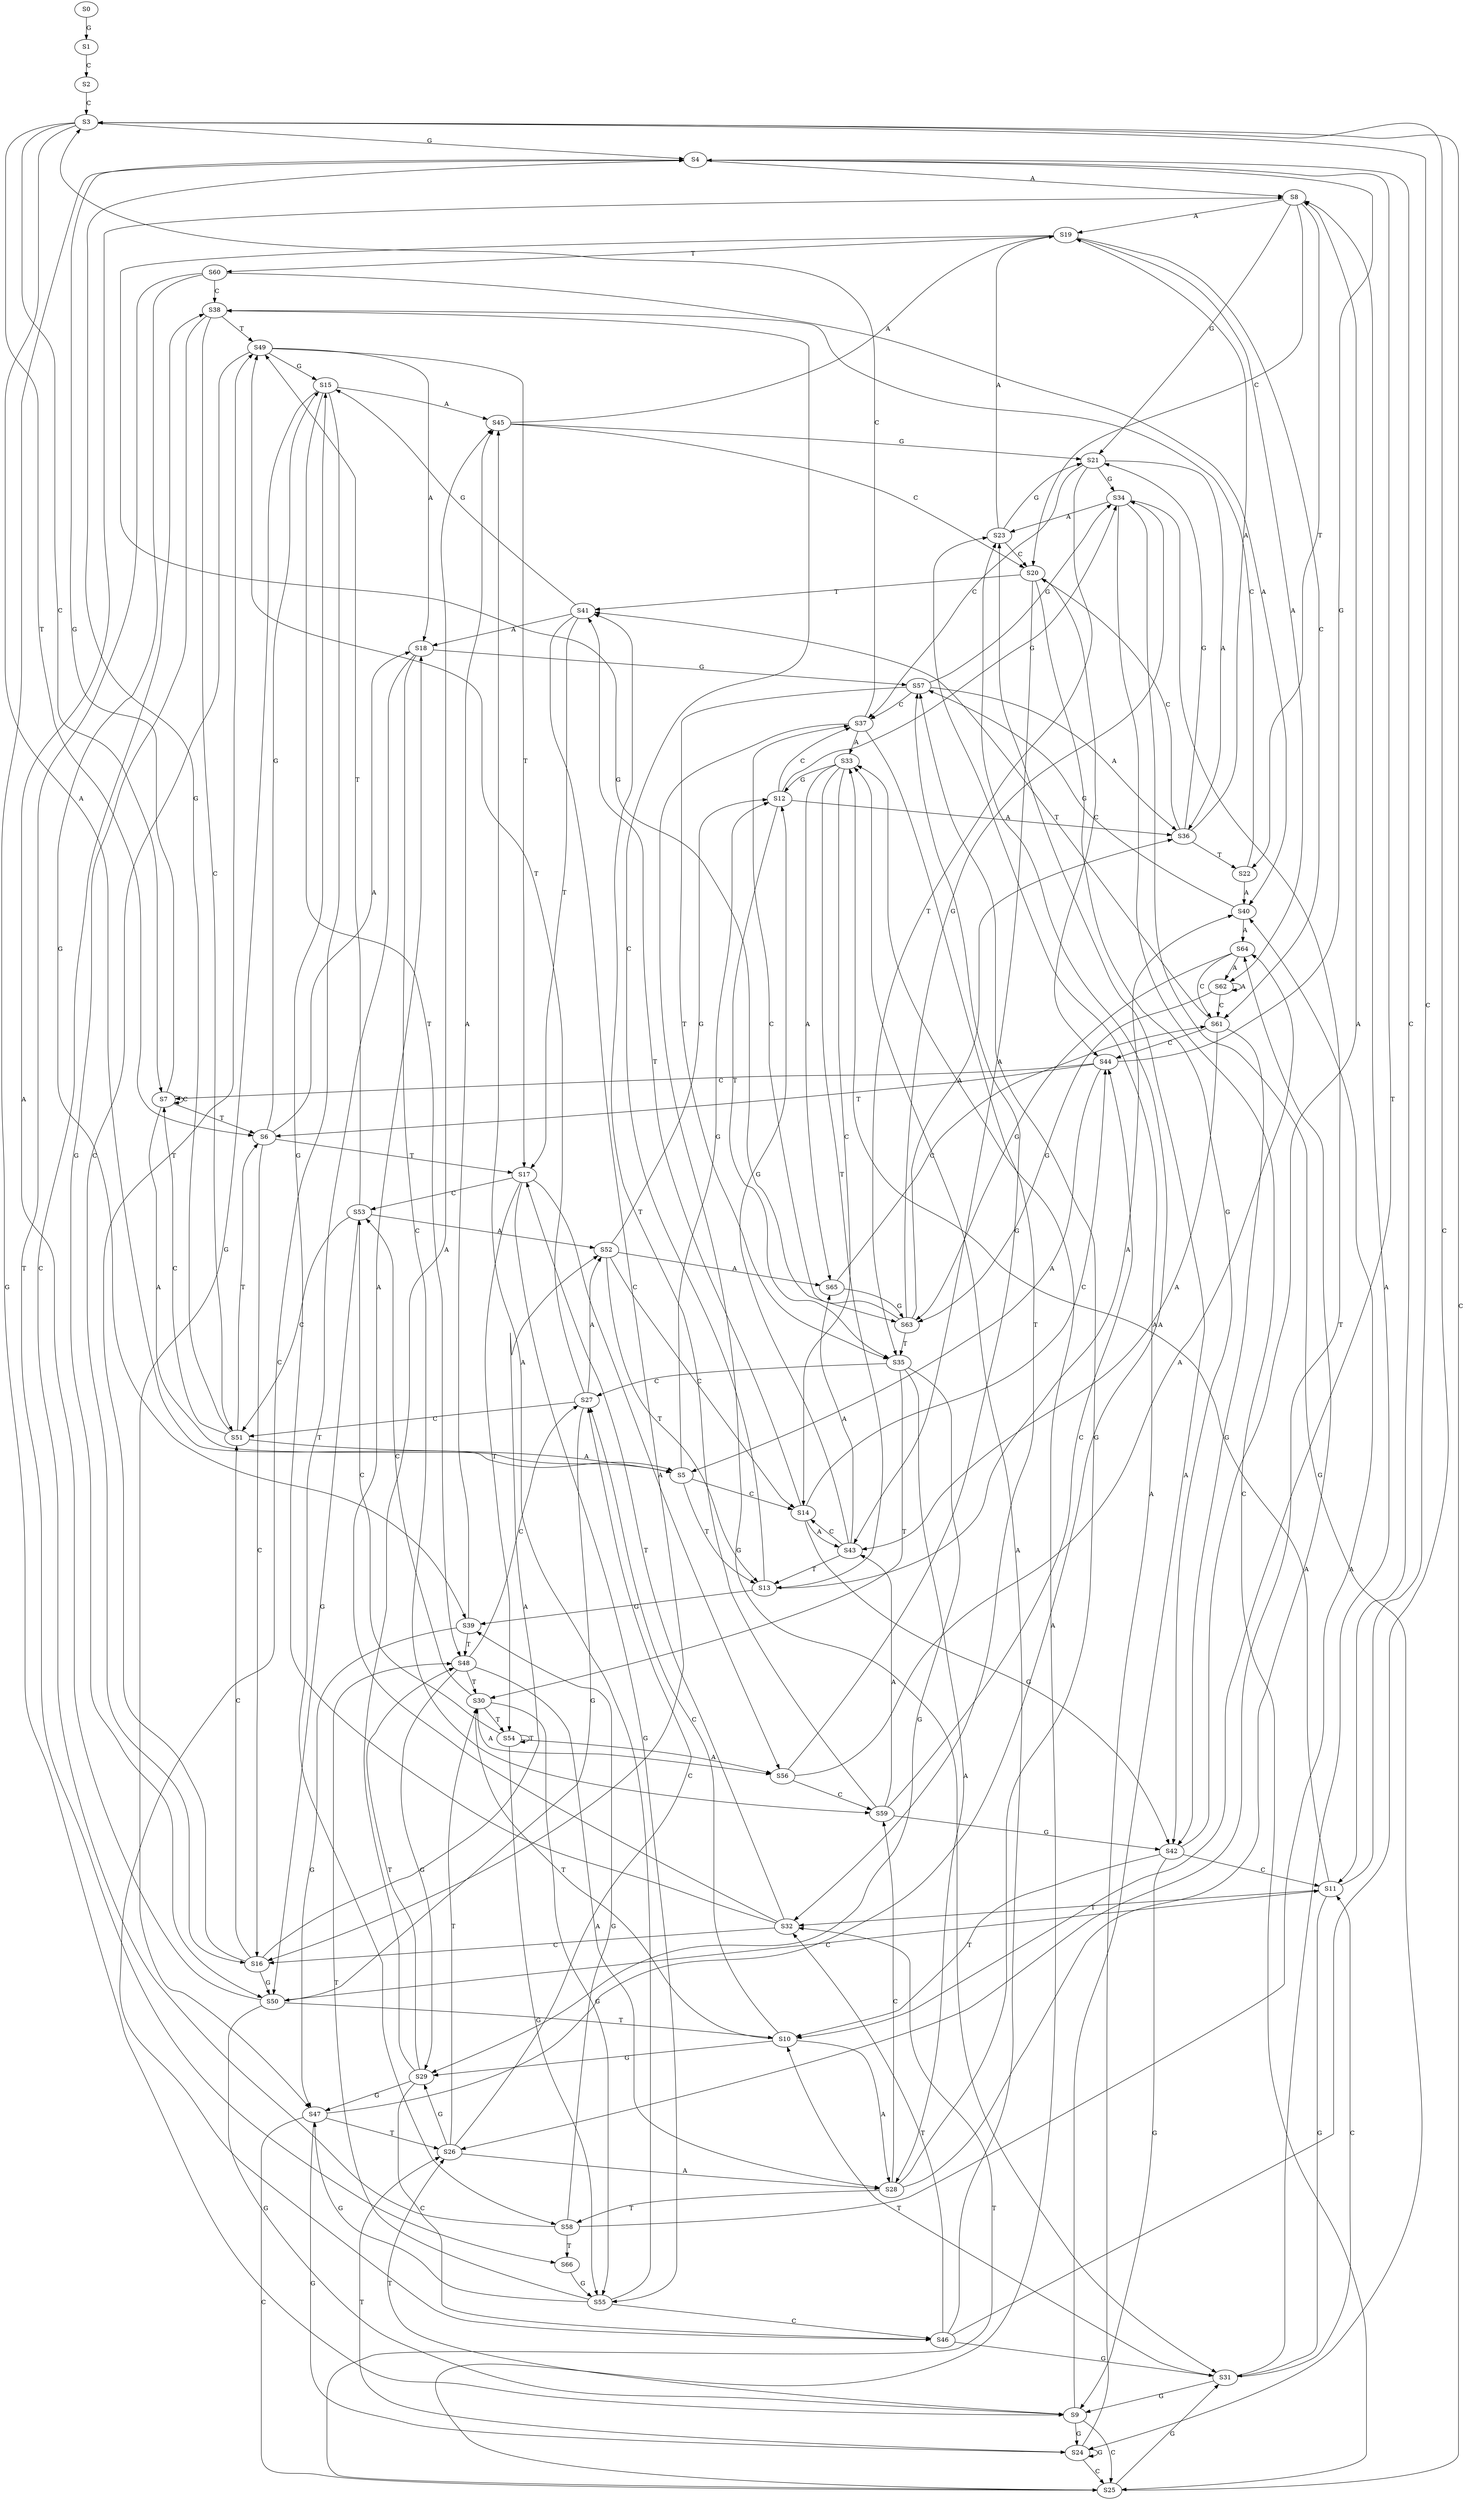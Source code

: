 strict digraph  {
	S0 -> S1 [ label = G ];
	S1 -> S2 [ label = C ];
	S2 -> S3 [ label = C ];
	S3 -> S4 [ label = G ];
	S3 -> S5 [ label = A ];
	S3 -> S6 [ label = T ];
	S3 -> S7 [ label = C ];
	S4 -> S8 [ label = A ];
	S4 -> S9 [ label = G ];
	S4 -> S10 [ label = T ];
	S4 -> S11 [ label = C ];
	S5 -> S12 [ label = G ];
	S5 -> S13 [ label = T ];
	S5 -> S14 [ label = C ];
	S6 -> S15 [ label = G ];
	S6 -> S16 [ label = C ];
	S6 -> S17 [ label = T ];
	S6 -> S18 [ label = A ];
	S7 -> S4 [ label = G ];
	S7 -> S7 [ label = C ];
	S7 -> S5 [ label = A ];
	S7 -> S6 [ label = T ];
	S8 -> S19 [ label = A ];
	S8 -> S20 [ label = C ];
	S8 -> S21 [ label = G ];
	S8 -> S22 [ label = T ];
	S9 -> S23 [ label = A ];
	S9 -> S24 [ label = G ];
	S9 -> S25 [ label = C ];
	S9 -> S26 [ label = T ];
	S10 -> S27 [ label = C ];
	S10 -> S28 [ label = A ];
	S10 -> S29 [ label = G ];
	S10 -> S30 [ label = T ];
	S11 -> S31 [ label = G ];
	S11 -> S32 [ label = T ];
	S11 -> S3 [ label = C ];
	S11 -> S33 [ label = A ];
	S12 -> S34 [ label = G ];
	S12 -> S35 [ label = T ];
	S12 -> S36 [ label = A ];
	S12 -> S37 [ label = C ];
	S13 -> S38 [ label = C ];
	S13 -> S39 [ label = G ];
	S13 -> S40 [ label = A ];
	S14 -> S41 [ label = T ];
	S14 -> S42 [ label = G ];
	S14 -> S43 [ label = A ];
	S14 -> S44 [ label = C ];
	S15 -> S45 [ label = A ];
	S15 -> S46 [ label = C ];
	S15 -> S47 [ label = G ];
	S15 -> S48 [ label = T ];
	S16 -> S49 [ label = T ];
	S16 -> S50 [ label = G ];
	S16 -> S51 [ label = C ];
	S16 -> S52 [ label = A ];
	S17 -> S53 [ label = C ];
	S17 -> S54 [ label = T ];
	S17 -> S55 [ label = G ];
	S17 -> S56 [ label = A ];
	S18 -> S57 [ label = G ];
	S18 -> S58 [ label = T ];
	S18 -> S59 [ label = C ];
	S19 -> S60 [ label = T ];
	S19 -> S61 [ label = C ];
	S19 -> S62 [ label = A ];
	S19 -> S63 [ label = G ];
	S20 -> S41 [ label = T ];
	S20 -> S42 [ label = G ];
	S20 -> S44 [ label = C ];
	S20 -> S43 [ label = A ];
	S21 -> S35 [ label = T ];
	S21 -> S34 [ label = G ];
	S21 -> S36 [ label = A ];
	S21 -> S37 [ label = C ];
	S22 -> S40 [ label = A ];
	S22 -> S38 [ label = C ];
	S23 -> S19 [ label = A ];
	S23 -> S21 [ label = G ];
	S23 -> S20 [ label = C ];
	S24 -> S26 [ label = T ];
	S24 -> S25 [ label = C ];
	S24 -> S24 [ label = G ];
	S24 -> S23 [ label = A ];
	S25 -> S32 [ label = T ];
	S25 -> S3 [ label = C ];
	S25 -> S33 [ label = A ];
	S25 -> S31 [ label = G ];
	S26 -> S28 [ label = A ];
	S26 -> S27 [ label = C ];
	S26 -> S29 [ label = G ];
	S26 -> S30 [ label = T ];
	S27 -> S49 [ label = T ];
	S27 -> S50 [ label = G ];
	S27 -> S52 [ label = A ];
	S27 -> S51 [ label = C ];
	S28 -> S58 [ label = T ];
	S28 -> S57 [ label = G ];
	S28 -> S64 [ label = A ];
	S28 -> S59 [ label = C ];
	S29 -> S48 [ label = T ];
	S29 -> S47 [ label = G ];
	S29 -> S45 [ label = A ];
	S29 -> S46 [ label = C ];
	S30 -> S53 [ label = C ];
	S30 -> S55 [ label = G ];
	S30 -> S56 [ label = A ];
	S30 -> S54 [ label = T ];
	S31 -> S9 [ label = G ];
	S31 -> S8 [ label = A ];
	S31 -> S10 [ label = T ];
	S31 -> S11 [ label = C ];
	S32 -> S18 [ label = A ];
	S32 -> S16 [ label = C ];
	S32 -> S17 [ label = T ];
	S32 -> S15 [ label = G ];
	S33 -> S12 [ label = G ];
	S33 -> S14 [ label = C ];
	S33 -> S65 [ label = A ];
	S33 -> S13 [ label = T ];
	S34 -> S23 [ label = A ];
	S34 -> S24 [ label = G ];
	S34 -> S26 [ label = T ];
	S34 -> S25 [ label = C ];
	S35 -> S28 [ label = A ];
	S35 -> S27 [ label = C ];
	S35 -> S29 [ label = G ];
	S35 -> S30 [ label = T ];
	S36 -> S19 [ label = A ];
	S36 -> S20 [ label = C ];
	S36 -> S22 [ label = T ];
	S36 -> S21 [ label = G ];
	S37 -> S3 [ label = C ];
	S37 -> S33 [ label = A ];
	S37 -> S31 [ label = G ];
	S37 -> S32 [ label = T ];
	S38 -> S51 [ label = C ];
	S38 -> S50 [ label = G ];
	S38 -> S49 [ label = T ];
	S39 -> S45 [ label = A ];
	S39 -> S47 [ label = G ];
	S39 -> S48 [ label = T ];
	S40 -> S57 [ label = G ];
	S40 -> S64 [ label = A ];
	S41 -> S18 [ label = A ];
	S41 -> S16 [ label = C ];
	S41 -> S17 [ label = T ];
	S41 -> S15 [ label = G ];
	S42 -> S9 [ label = G ];
	S42 -> S8 [ label = A ];
	S42 -> S10 [ label = T ];
	S42 -> S11 [ label = C ];
	S43 -> S12 [ label = G ];
	S43 -> S14 [ label = C ];
	S43 -> S65 [ label = A ];
	S43 -> S13 [ label = T ];
	S44 -> S7 [ label = C ];
	S44 -> S5 [ label = A ];
	S44 -> S6 [ label = T ];
	S44 -> S4 [ label = G ];
	S45 -> S21 [ label = G ];
	S45 -> S20 [ label = C ];
	S45 -> S19 [ label = A ];
	S46 -> S3 [ label = C ];
	S46 -> S31 [ label = G ];
	S46 -> S32 [ label = T ];
	S46 -> S33 [ label = A ];
	S47 -> S24 [ label = G ];
	S47 -> S25 [ label = C ];
	S47 -> S23 [ label = A ];
	S47 -> S26 [ label = T ];
	S48 -> S27 [ label = C ];
	S48 -> S30 [ label = T ];
	S48 -> S29 [ label = G ];
	S48 -> S28 [ label = A ];
	S49 -> S15 [ label = G ];
	S49 -> S16 [ label = C ];
	S49 -> S18 [ label = A ];
	S49 -> S17 [ label = T ];
	S50 -> S9 [ label = G ];
	S50 -> S10 [ label = T ];
	S50 -> S11 [ label = C ];
	S50 -> S8 [ label = A ];
	S51 -> S7 [ label = C ];
	S51 -> S5 [ label = A ];
	S51 -> S6 [ label = T ];
	S51 -> S4 [ label = G ];
	S52 -> S13 [ label = T ];
	S52 -> S14 [ label = C ];
	S52 -> S65 [ label = A ];
	S52 -> S12 [ label = G ];
	S53 -> S52 [ label = A ];
	S53 -> S51 [ label = C ];
	S53 -> S50 [ label = G ];
	S53 -> S49 [ label = T ];
	S54 -> S55 [ label = G ];
	S54 -> S54 [ label = T ];
	S54 -> S53 [ label = C ];
	S54 -> S56 [ label = A ];
	S55 -> S47 [ label = G ];
	S55 -> S46 [ label = C ];
	S55 -> S48 [ label = T ];
	S55 -> S45 [ label = A ];
	S56 -> S59 [ label = C ];
	S56 -> S57 [ label = G ];
	S56 -> S64 [ label = A ];
	S57 -> S35 [ label = T ];
	S57 -> S36 [ label = A ];
	S57 -> S37 [ label = C ];
	S57 -> S34 [ label = G ];
	S58 -> S38 [ label = C ];
	S58 -> S40 [ label = A ];
	S58 -> S66 [ label = T ];
	S58 -> S39 [ label = G ];
	S59 -> S42 [ label = G ];
	S59 -> S41 [ label = T ];
	S59 -> S43 [ label = A ];
	S59 -> S44 [ label = C ];
	S60 -> S40 [ label = A ];
	S60 -> S38 [ label = C ];
	S60 -> S39 [ label = G ];
	S60 -> S66 [ label = T ];
	S61 -> S43 [ label = A ];
	S61 -> S44 [ label = C ];
	S61 -> S42 [ label = G ];
	S61 -> S41 [ label = T ];
	S62 -> S63 [ label = G ];
	S62 -> S61 [ label = C ];
	S62 -> S62 [ label = A ];
	S63 -> S35 [ label = T ];
	S63 -> S36 [ label = A ];
	S63 -> S37 [ label = C ];
	S63 -> S34 [ label = G ];
	S64 -> S63 [ label = G ];
	S64 -> S62 [ label = A ];
	S64 -> S61 [ label = C ];
	S65 -> S63 [ label = G ];
	S65 -> S61 [ label = C ];
	S66 -> S55 [ label = G ];
}
